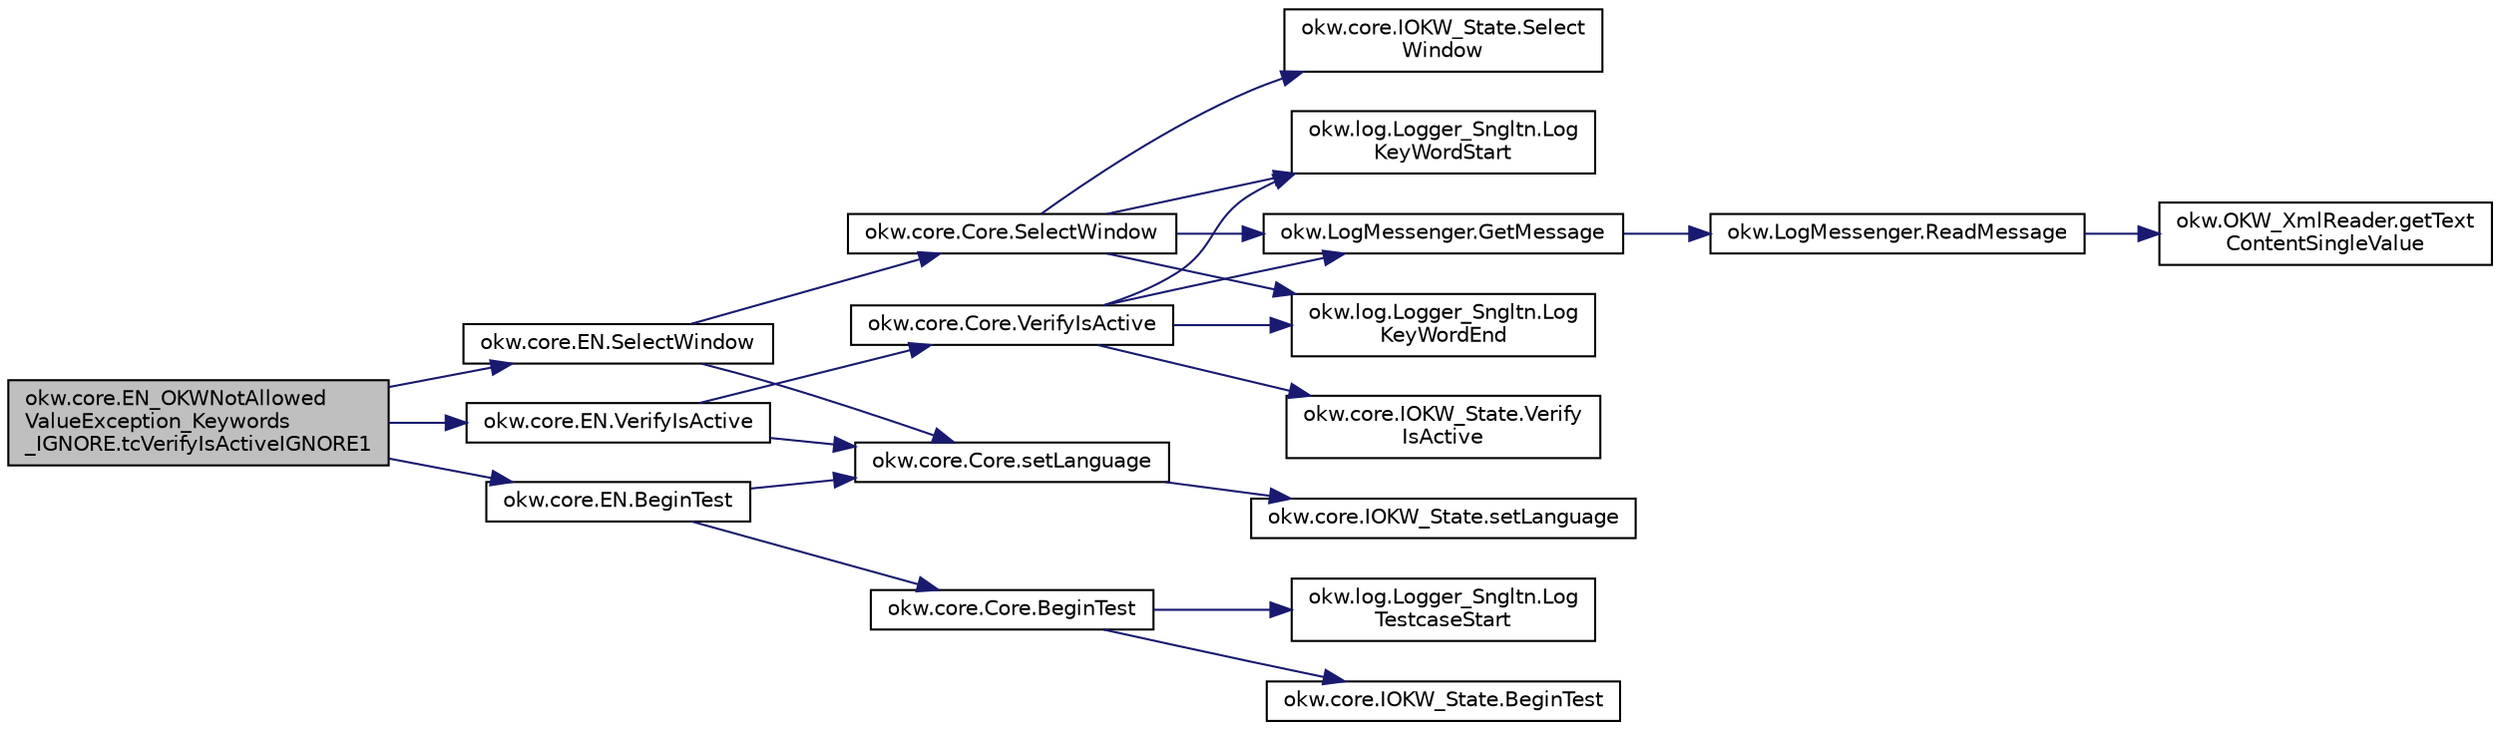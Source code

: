 digraph "okw.core.EN_OKWNotAllowedValueException_Keywords_IGNORE.tcVerifyIsActiveIGNORE1"
{
 // INTERACTIVE_SVG=YES
 // LATEX_PDF_SIZE
  edge [fontname="Helvetica",fontsize="10",labelfontname="Helvetica",labelfontsize="10"];
  node [fontname="Helvetica",fontsize="10",shape=record];
  rankdir="LR";
  Node802 [label="okw.core.EN_OKWNotAllowed\lValueException_Keywords\l_IGNORE.tcVerifyIsActiveIGNORE1",height=0.2,width=0.4,color="black", fillcolor="grey75", style="filled", fontcolor="black",tooltip="Prüft ob \"${IGNORE} \" die Ausnahme okw.exceptions.OKWNotAllowedValueException auslöst."];
  Node802 -> Node803 [color="midnightblue",fontsize="10",style="solid",fontname="Helvetica"];
  Node803 [label="okw.core.EN.BeginTest",height=0.2,width=0.4,color="black", fillcolor="white", style="filled",URL="$classokw_1_1core_1_1_e_n.html#aef613b0a3e6bb8a9623984db145cae69",tooltip="Markiert den Anfang eines neuen Testfalls."];
  Node803 -> Node804 [color="midnightblue",fontsize="10",style="solid",fontname="Helvetica"];
  Node804 [label="okw.core.Core.setLanguage",height=0.2,width=0.4,color="black", fillcolor="white", style="filled",URL="$classokw_1_1core_1_1_core.html#ab4e0f723d27cb11c944ec4c82c426100",tooltip="Setzt die Sprache auf den gegebenen wert Language."];
  Node804 -> Node805 [color="midnightblue",fontsize="10",style="solid",fontname="Helvetica"];
  Node805 [label="okw.core.IOKW_State.setLanguage",height=0.2,width=0.4,color="black", fillcolor="white", style="filled",URL="$interfaceokw_1_1core_1_1_i_o_k_w___state.html#a866baa0bde08a47418f54d63bdb56097",tooltip="Interne Methode zum setzen der Sprache für die sprachabhängigen Ausgaben der Dokumentation (Log)."];
  Node803 -> Node806 [color="midnightblue",fontsize="10",style="solid",fontname="Helvetica"];
  Node806 [label="okw.core.Core.BeginTest",height=0.2,width=0.4,color="black", fillcolor="white", style="filled",URL="$classokw_1_1core_1_1_core.html#acfefe92468c9eb9e951846372726c4d8",tooltip="Markiert den Anfang eines neuen Testfalls."];
  Node806 -> Node807 [color="midnightblue",fontsize="10",style="solid",fontname="Helvetica"];
  Node807 [label="okw.log.Logger_Sngltn.Log\lTestcaseStart",height=0.2,width=0.4,color="black", fillcolor="white", style="filled",URL="$classokw_1_1log_1_1_logger___sngltn.html#a60f4ad59db847ae61df928f9920f3deb",tooltip="Ausgabe des Testfalls."];
  Node806 -> Node808 [color="midnightblue",fontsize="10",style="solid",fontname="Helvetica"];
  Node808 [label="okw.core.IOKW_State.BeginTest",height=0.2,width=0.4,color="black", fillcolor="white", style="filled",URL="$interfaceokw_1_1core_1_1_i_o_k_w___state.html#ae5480ddb1fc37eade5d899d335bc4b13",tooltip="Markiert den Anfang eines neuen Testfalls."];
  Node802 -> Node809 [color="midnightblue",fontsize="10",style="solid",fontname="Helvetica"];
  Node809 [label="okw.core.EN.SelectWindow",height=0.2,width=0.4,color="black", fillcolor="white", style="filled",URL="$classokw_1_1core_1_1_e_n.html#a2b61c2b39a9cfdbdfd25fe0e3d43785b",tooltip="Setzt den Kontext auf das gegebene Fenster."];
  Node809 -> Node804 [color="midnightblue",fontsize="10",style="solid",fontname="Helvetica"];
  Node809 -> Node810 [color="midnightblue",fontsize="10",style="solid",fontname="Helvetica"];
  Node810 [label="okw.core.Core.SelectWindow",height=0.2,width=0.4,color="black", fillcolor="white", style="filled",URL="$classokw_1_1core_1_1_core.html#a6a68660eb5e34965522896e2a5c48314",tooltip="Setzt den Kontext auf das gegebene Fenster."];
  Node810 -> Node811 [color="midnightblue",fontsize="10",style="solid",fontname="Helvetica"];
  Node811 [label="okw.log.Logger_Sngltn.Log\lKeyWordStart",height=0.2,width=0.4,color="black", fillcolor="white", style="filled",URL="$classokw_1_1log_1_1_logger___sngltn.html#a70ec25e200e00ecefc544e8fd371d2ef",tooltip="Ausgabe eines Schlüsselwortes."];
  Node810 -> Node812 [color="midnightblue",fontsize="10",style="solid",fontname="Helvetica"];
  Node812 [label="okw.LogMessenger.GetMessage",height=0.2,width=0.4,color="black", fillcolor="white", style="filled",URL="$classokw_1_1_log_messenger.html#af225d1f037d47b3b085175c09d78bdd2",tooltip="Holt die Log-Meldung für MethodeNmae/Textkey ohne weitere Parameter."];
  Node812 -> Node813 [color="midnightblue",fontsize="10",style="solid",fontname="Helvetica"];
  Node813 [label="okw.LogMessenger.ReadMessage",height=0.2,width=0.4,color="black", fillcolor="white", style="filled",URL="$classokw_1_1_log_messenger.html#a530cd6ab82ec82a04206a2e976ec06e3",tooltip="Interne Kernfunktion holt die Log-Meldung mit Platzhaltern aus der XML-Datei."];
  Node813 -> Node814 [color="midnightblue",fontsize="10",style="solid",fontname="Helvetica"];
  Node814 [label="okw.OKW_XmlReader.getText\lContentSingleValue",height=0.2,width=0.4,color="black", fillcolor="white", style="filled",URL="$classokw_1_1_o_k_w___xml_reader.html#ab920b5335a2e1429c14cc5f8e79f39eb",tooltip="Lies den TextContent eines Tag."];
  Node810 -> Node815 [color="midnightblue",fontsize="10",style="solid",fontname="Helvetica"];
  Node815 [label="okw.core.IOKW_State.Select\lWindow",height=0.2,width=0.4,color="black", fillcolor="white", style="filled",URL="$interfaceokw_1_1core_1_1_i_o_k_w___state.html#ad4fc9610ed5b1176590a45b55e6ac7f0",tooltip="Setzt den Kontext auf das gegebene Fenster."];
  Node810 -> Node816 [color="midnightblue",fontsize="10",style="solid",fontname="Helvetica"];
  Node816 [label="okw.log.Logger_Sngltn.Log\lKeyWordEnd",height=0.2,width=0.4,color="black", fillcolor="white", style="filled",URL="$classokw_1_1log_1_1_logger___sngltn.html#aa7d2da98631d21644da70c187f03155e",tooltip="LogKeyWordEnd:"];
  Node802 -> Node817 [color="midnightblue",fontsize="10",style="solid",fontname="Helvetica"];
  Node817 [label="okw.core.EN.VerifyIsActive",height=0.2,width=0.4,color="black", fillcolor="white", style="filled",URL="$classokw_1_1core_1_1_e_n.html#a67f59cc780c7b380127c430522ae6a62",tooltip="Vergleicht den Fokus-Status des gegebenen Objekts mit dem erwarteten Wert."];
  Node817 -> Node804 [color="midnightblue",fontsize="10",style="solid",fontname="Helvetica"];
  Node817 -> Node818 [color="midnightblue",fontsize="10",style="solid",fontname="Helvetica"];
  Node818 [label="okw.core.Core.VerifyIsActive",height=0.2,width=0.4,color="black", fillcolor="white", style="filled",URL="$classokw_1_1core_1_1_core.html#af9261f054d5a82396c678851ade66b1b",tooltip="Vergleicht den Fokus-Status des gegebenen Objekts mit dem erwarteten Wert."];
  Node818 -> Node811 [color="midnightblue",fontsize="10",style="solid",fontname="Helvetica"];
  Node818 -> Node812 [color="midnightblue",fontsize="10",style="solid",fontname="Helvetica"];
  Node818 -> Node819 [color="midnightblue",fontsize="10",style="solid",fontname="Helvetica"];
  Node819 [label="okw.core.IOKW_State.Verify\lIsActive",height=0.2,width=0.4,color="black", fillcolor="white", style="filled",URL="$interfaceokw_1_1core_1_1_i_o_k_w___state.html#ad003bc140c032dc58f2f67bcc749990c",tooltip="Vergleicht den Fokus-Status des gegebenen Objekts mit dem erwarteten Wert."];
  Node818 -> Node816 [color="midnightblue",fontsize="10",style="solid",fontname="Helvetica"];
}
